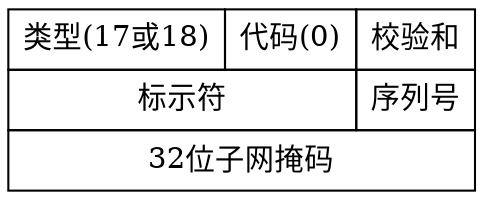  digraph html {
    abc [shape=none, margin=0, label=<
    <table border="0" cellborder="1" cellspacing="0" cellpadding="6">
        
        <tr>
            <td rowspan="1" colspan="1">类型(17或18)</td>
            <td rowspan="1" colspan="1">代码(0)</td>
            <td rowspan="1" colspan="2">校验和</td>
        </tr>
        <tr>
            <td rowspan="1" colspan="2">标示符</td>
            <td rowspan="1" colspan="2">序列号</td>
        </tr>
        <tr>
            <td rowspan="1" colspan="4">32位子网掩码</td>
        </tr>
        
    </table>>];
}